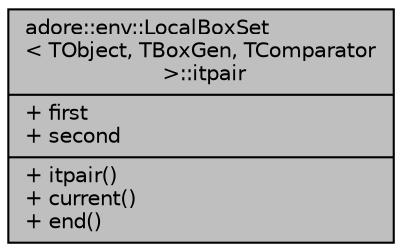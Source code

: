 digraph "adore::env::LocalBoxSet&lt; TObject, TBoxGen, TComparator &gt;::itpair"
{
 // LATEX_PDF_SIZE
  edge [fontname="Helvetica",fontsize="10",labelfontname="Helvetica",labelfontsize="10"];
  node [fontname="Helvetica",fontsize="10",shape=record];
  Node1 [label="{adore::env::LocalBoxSet\l\< TObject, TBoxGen, TComparator\l \>::itpair\n|+ first\l+ second\l|+ itpair()\l+ current()\l+ end()\l}",height=0.2,width=0.4,color="black", fillcolor="grey75", style="filled", fontcolor="black",tooltip=" "];
}
